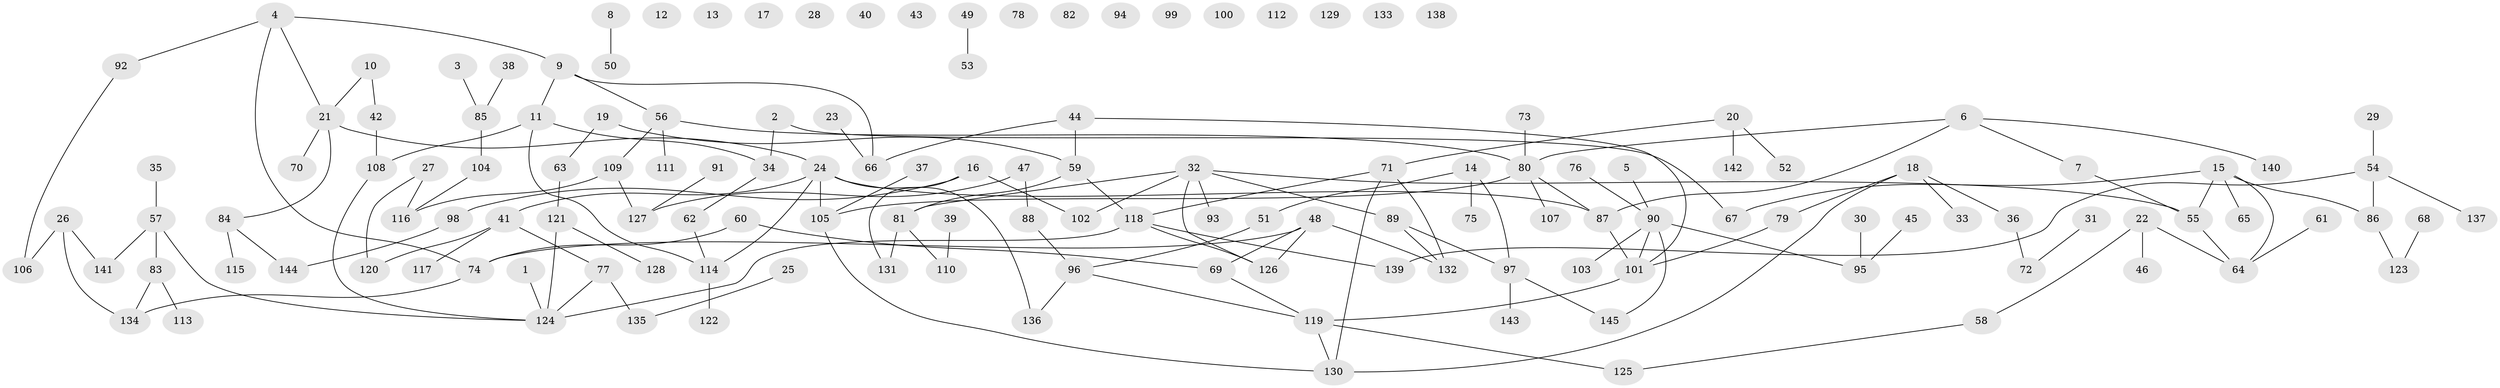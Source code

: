 // Generated by graph-tools (version 1.1) at 2025/39/03/09/25 04:39:13]
// undirected, 145 vertices, 161 edges
graph export_dot {
graph [start="1"]
  node [color=gray90,style=filled];
  1;
  2;
  3;
  4;
  5;
  6;
  7;
  8;
  9;
  10;
  11;
  12;
  13;
  14;
  15;
  16;
  17;
  18;
  19;
  20;
  21;
  22;
  23;
  24;
  25;
  26;
  27;
  28;
  29;
  30;
  31;
  32;
  33;
  34;
  35;
  36;
  37;
  38;
  39;
  40;
  41;
  42;
  43;
  44;
  45;
  46;
  47;
  48;
  49;
  50;
  51;
  52;
  53;
  54;
  55;
  56;
  57;
  58;
  59;
  60;
  61;
  62;
  63;
  64;
  65;
  66;
  67;
  68;
  69;
  70;
  71;
  72;
  73;
  74;
  75;
  76;
  77;
  78;
  79;
  80;
  81;
  82;
  83;
  84;
  85;
  86;
  87;
  88;
  89;
  90;
  91;
  92;
  93;
  94;
  95;
  96;
  97;
  98;
  99;
  100;
  101;
  102;
  103;
  104;
  105;
  106;
  107;
  108;
  109;
  110;
  111;
  112;
  113;
  114;
  115;
  116;
  117;
  118;
  119;
  120;
  121;
  122;
  123;
  124;
  125;
  126;
  127;
  128;
  129;
  130;
  131;
  132;
  133;
  134;
  135;
  136;
  137;
  138;
  139;
  140;
  141;
  142;
  143;
  144;
  145;
  1 -- 124;
  2 -- 34;
  2 -- 67;
  3 -- 85;
  4 -- 9;
  4 -- 21;
  4 -- 74;
  4 -- 92;
  5 -- 90;
  6 -- 7;
  6 -- 80;
  6 -- 87;
  6 -- 140;
  7 -- 55;
  8 -- 50;
  9 -- 11;
  9 -- 56;
  9 -- 66;
  10 -- 21;
  10 -- 42;
  11 -- 34;
  11 -- 108;
  11 -- 114;
  14 -- 51;
  14 -- 75;
  14 -- 97;
  15 -- 55;
  15 -- 64;
  15 -- 65;
  15 -- 67;
  15 -- 86;
  16 -- 98;
  16 -- 102;
  16 -- 131;
  18 -- 33;
  18 -- 36;
  18 -- 79;
  18 -- 130;
  19 -- 59;
  19 -- 63;
  20 -- 52;
  20 -- 71;
  20 -- 142;
  21 -- 24;
  21 -- 70;
  21 -- 84;
  22 -- 46;
  22 -- 58;
  22 -- 64;
  23 -- 66;
  24 -- 41;
  24 -- 87;
  24 -- 105;
  24 -- 114;
  24 -- 136;
  25 -- 135;
  26 -- 106;
  26 -- 134;
  26 -- 141;
  27 -- 116;
  27 -- 120;
  29 -- 54;
  30 -- 95;
  31 -- 72;
  32 -- 55;
  32 -- 81;
  32 -- 89;
  32 -- 93;
  32 -- 102;
  32 -- 126;
  34 -- 62;
  35 -- 57;
  36 -- 72;
  37 -- 105;
  38 -- 85;
  39 -- 110;
  41 -- 77;
  41 -- 117;
  41 -- 120;
  42 -- 108;
  44 -- 59;
  44 -- 66;
  44 -- 101;
  45 -- 95;
  47 -- 88;
  47 -- 127;
  48 -- 69;
  48 -- 74;
  48 -- 126;
  48 -- 132;
  49 -- 53;
  51 -- 96;
  54 -- 86;
  54 -- 137;
  54 -- 139;
  55 -- 64;
  56 -- 80;
  56 -- 109;
  56 -- 111;
  57 -- 83;
  57 -- 124;
  57 -- 141;
  58 -- 125;
  59 -- 81;
  59 -- 118;
  60 -- 69;
  60 -- 74;
  61 -- 64;
  62 -- 114;
  63 -- 121;
  68 -- 123;
  69 -- 119;
  71 -- 118;
  71 -- 130;
  71 -- 132;
  73 -- 80;
  74 -- 134;
  76 -- 90;
  77 -- 124;
  77 -- 135;
  79 -- 101;
  80 -- 87;
  80 -- 105;
  80 -- 107;
  81 -- 110;
  81 -- 131;
  83 -- 113;
  83 -- 134;
  84 -- 115;
  84 -- 144;
  85 -- 104;
  86 -- 123;
  87 -- 101;
  88 -- 96;
  89 -- 97;
  89 -- 132;
  90 -- 95;
  90 -- 101;
  90 -- 103;
  90 -- 145;
  91 -- 127;
  92 -- 106;
  96 -- 119;
  96 -- 136;
  97 -- 143;
  97 -- 145;
  98 -- 144;
  101 -- 119;
  104 -- 116;
  105 -- 130;
  108 -- 124;
  109 -- 116;
  109 -- 127;
  114 -- 122;
  118 -- 124;
  118 -- 126;
  118 -- 139;
  119 -- 125;
  119 -- 130;
  121 -- 124;
  121 -- 128;
}
